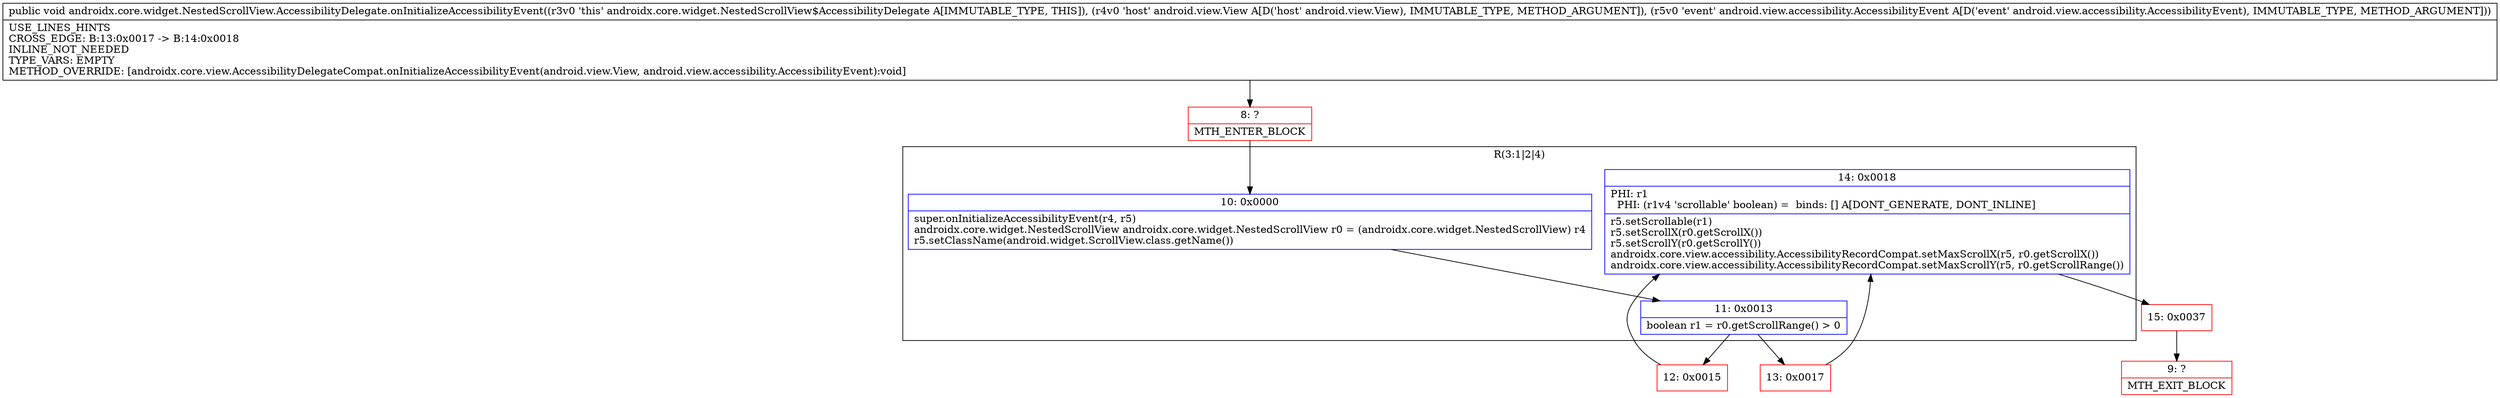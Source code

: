 digraph "CFG forandroidx.core.widget.NestedScrollView.AccessibilityDelegate.onInitializeAccessibilityEvent(Landroid\/view\/View;Landroid\/view\/accessibility\/AccessibilityEvent;)V" {
subgraph cluster_Region_677434905 {
label = "R(3:1|2|4)";
node [shape=record,color=blue];
Node_10 [shape=record,label="{10\:\ 0x0000|super.onInitializeAccessibilityEvent(r4, r5)\landroidx.core.widget.NestedScrollView androidx.core.widget.NestedScrollView r0 = (androidx.core.widget.NestedScrollView) r4\lr5.setClassName(android.widget.ScrollView.class.getName())\l}"];
Node_11 [shape=record,label="{11\:\ 0x0013|boolean r1 = r0.getScrollRange() \> 0\l}"];
Node_14 [shape=record,label="{14\:\ 0x0018|PHI: r1 \l  PHI: (r1v4 'scrollable' boolean) =  binds: [] A[DONT_GENERATE, DONT_INLINE]\l|r5.setScrollable(r1)\lr5.setScrollX(r0.getScrollX())\lr5.setScrollY(r0.getScrollY())\landroidx.core.view.accessibility.AccessibilityRecordCompat.setMaxScrollX(r5, r0.getScrollX())\landroidx.core.view.accessibility.AccessibilityRecordCompat.setMaxScrollY(r5, r0.getScrollRange())\l}"];
}
Node_8 [shape=record,color=red,label="{8\:\ ?|MTH_ENTER_BLOCK\l}"];
Node_12 [shape=record,color=red,label="{12\:\ 0x0015}"];
Node_15 [shape=record,color=red,label="{15\:\ 0x0037}"];
Node_9 [shape=record,color=red,label="{9\:\ ?|MTH_EXIT_BLOCK\l}"];
Node_13 [shape=record,color=red,label="{13\:\ 0x0017}"];
MethodNode[shape=record,label="{public void androidx.core.widget.NestedScrollView.AccessibilityDelegate.onInitializeAccessibilityEvent((r3v0 'this' androidx.core.widget.NestedScrollView$AccessibilityDelegate A[IMMUTABLE_TYPE, THIS]), (r4v0 'host' android.view.View A[D('host' android.view.View), IMMUTABLE_TYPE, METHOD_ARGUMENT]), (r5v0 'event' android.view.accessibility.AccessibilityEvent A[D('event' android.view.accessibility.AccessibilityEvent), IMMUTABLE_TYPE, METHOD_ARGUMENT]))  | USE_LINES_HINTS\lCROSS_EDGE: B:13:0x0017 \-\> B:14:0x0018\lINLINE_NOT_NEEDED\lTYPE_VARS: EMPTY\lMETHOD_OVERRIDE: [androidx.core.view.AccessibilityDelegateCompat.onInitializeAccessibilityEvent(android.view.View, android.view.accessibility.AccessibilityEvent):void]\l}"];
MethodNode -> Node_8;Node_10 -> Node_11;
Node_11 -> Node_12;
Node_11 -> Node_13;
Node_14 -> Node_15;
Node_8 -> Node_10;
Node_12 -> Node_14;
Node_15 -> Node_9;
Node_13 -> Node_14;
}

